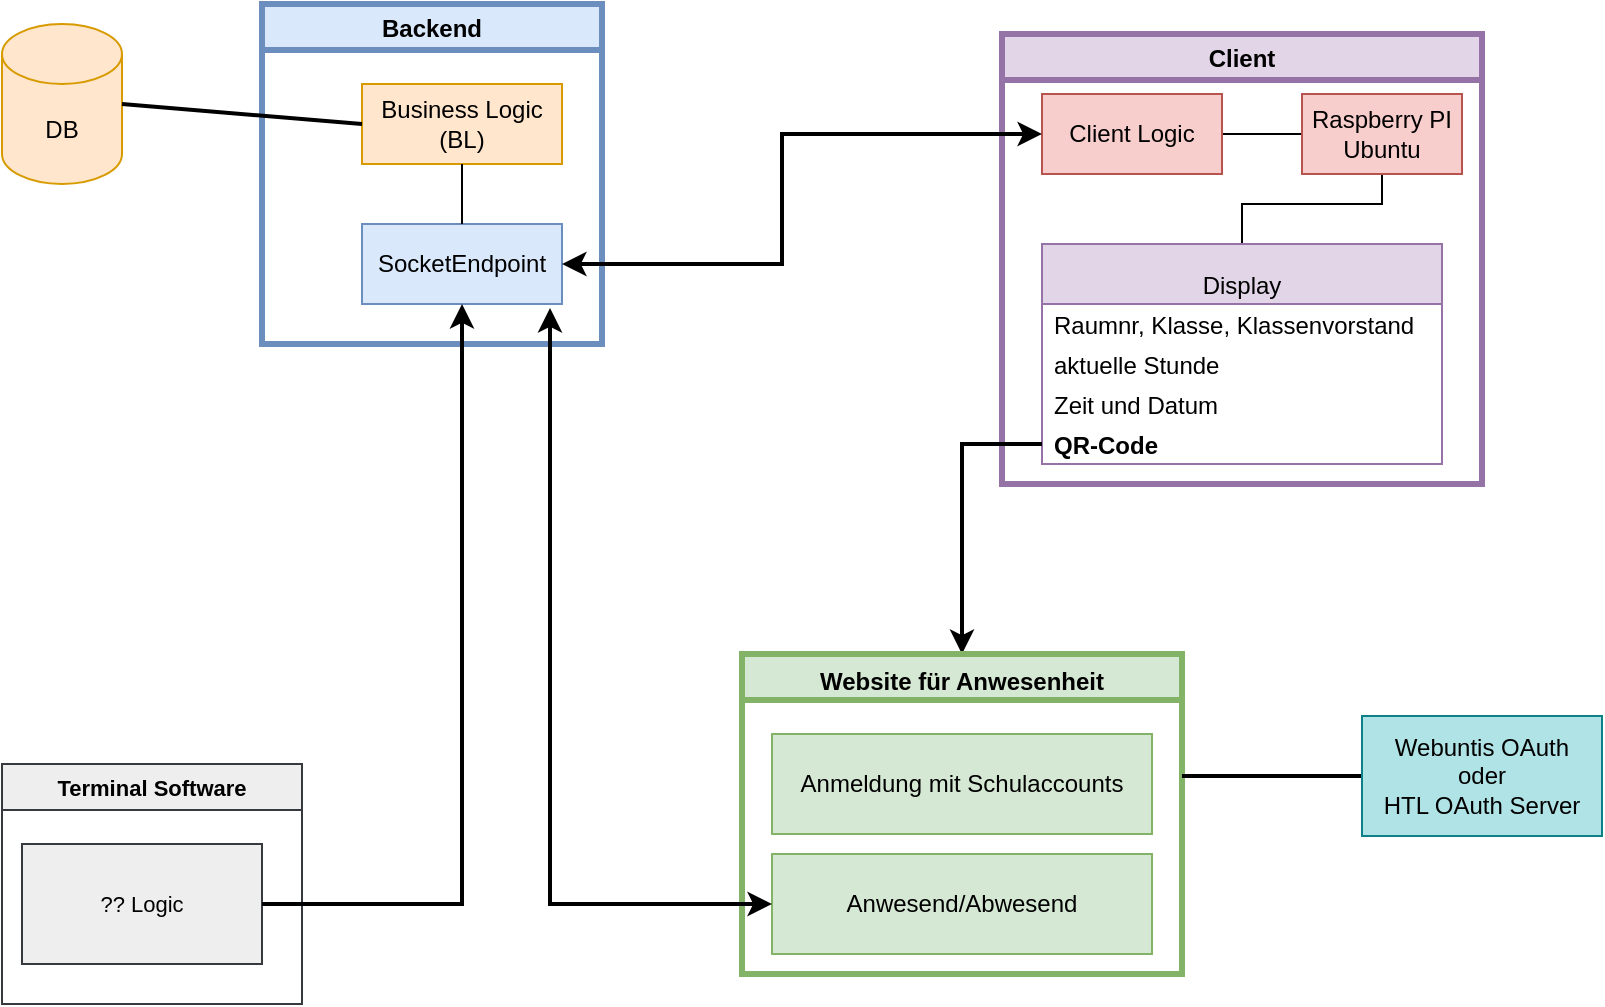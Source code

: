 <mxfile version="15.6.8" type="github">
  <diagram id="VIqUrMfN881pSGvHWkAi" name="Page-1">
    <mxGraphModel dx="813" dy="459" grid="1" gridSize="10" guides="1" tooltips="1" connect="1" arrows="1" fold="1" page="1" pageScale="1" pageWidth="827" pageHeight="1169" math="0" shadow="0">
      <root>
        <mxCell id="0" />
        <mxCell id="1" parent="0" />
        <mxCell id="ZtJjANbV4Lpw1nc10nZc-3" value="Backend" style="swimlane;align=center;fillColor=#dae8fc;strokeColor=#6c8ebf;strokeWidth=3;" parent="1" vertex="1">
          <mxGeometry x="140" y="30" width="170" height="170" as="geometry" />
        </mxCell>
        <mxCell id="ZtJjANbV4Lpw1nc10nZc-5" value="Business Logic&lt;br&gt;(BL)" style="rounded=0;whiteSpace=wrap;html=1;align=center;fillColor=#ffe6cc;strokeColor=#d79b00;" parent="ZtJjANbV4Lpw1nc10nZc-3" vertex="1">
          <mxGeometry x="50" y="40" width="100" height="40" as="geometry" />
        </mxCell>
        <mxCell id="ZtJjANbV4Lpw1nc10nZc-9" value="SocketEndpoint" style="rounded=0;whiteSpace=wrap;html=1;align=center;fillColor=#dae8fc;strokeColor=#6c8ebf;" parent="ZtJjANbV4Lpw1nc10nZc-3" vertex="1">
          <mxGeometry x="50" y="110" width="100" height="40" as="geometry" />
        </mxCell>
        <mxCell id="ZtJjANbV4Lpw1nc10nZc-10" value="" style="endArrow=none;startArrow=none;html=1;rounded=0;exitX=0.5;exitY=1;exitDx=0;exitDy=0;entryX=0.5;entryY=0;entryDx=0;entryDy=0;startFill=0;endFill=0;" parent="ZtJjANbV4Lpw1nc10nZc-3" source="ZtJjANbV4Lpw1nc10nZc-5" target="ZtJjANbV4Lpw1nc10nZc-9" edge="1">
          <mxGeometry width="50" height="50" relative="1" as="geometry">
            <mxPoint x="300" y="350" as="sourcePoint" />
            <mxPoint x="350" y="300" as="targetPoint" />
          </mxGeometry>
        </mxCell>
        <mxCell id="ZtJjANbV4Lpw1nc10nZc-6" value="DB" style="shape=cylinder3;whiteSpace=wrap;html=1;boundedLbl=1;backgroundOutline=1;size=15;align=center;fillColor=#ffe6cc;strokeColor=#d79b00;" parent="1" vertex="1">
          <mxGeometry x="10" y="40" width="60" height="80" as="geometry" />
        </mxCell>
        <mxCell id="ZtJjANbV4Lpw1nc10nZc-8" value="" style="endArrow=none;startArrow=none;html=1;rounded=0;exitX=1;exitY=0.5;exitDx=0;exitDy=0;exitPerimeter=0;entryX=0;entryY=0.5;entryDx=0;entryDy=0;endFill=0;startFill=0;strokeWidth=2;" parent="1" source="ZtJjANbV4Lpw1nc10nZc-6" target="ZtJjANbV4Lpw1nc10nZc-5" edge="1">
          <mxGeometry width="50" height="50" relative="1" as="geometry">
            <mxPoint x="460" y="420" as="sourcePoint" />
            <mxPoint x="110" y="110" as="targetPoint" />
          </mxGeometry>
        </mxCell>
        <mxCell id="ZtJjANbV4Lpw1nc10nZc-11" value="Client" style="swimlane;align=center;fillColor=#e1d5e7;strokeColor=#9673a6;verticalAlign=middle;strokeWidth=3;" parent="1" vertex="1">
          <mxGeometry x="510" y="45" width="240" height="225" as="geometry" />
        </mxCell>
        <mxCell id="ZtJjANbV4Lpw1nc10nZc-16" style="edgeStyle=orthogonalEdgeStyle;rounded=0;orthogonalLoop=1;jettySize=auto;html=1;entryX=1;entryY=0.5;entryDx=0;entryDy=0;startArrow=none;startFill=0;endArrow=none;endFill=0;" parent="ZtJjANbV4Lpw1nc10nZc-11" source="ZtJjANbV4Lpw1nc10nZc-13" target="ZtJjANbV4Lpw1nc10nZc-15" edge="1">
          <mxGeometry relative="1" as="geometry" />
        </mxCell>
        <mxCell id="N1tLH85BYtT5_raRtKyt-8" style="edgeStyle=orthogonalEdgeStyle;rounded=0;orthogonalLoop=1;jettySize=auto;html=1;entryX=0.5;entryY=0;entryDx=0;entryDy=0;startArrow=none;startFill=0;endArrow=none;endFill=0;" edge="1" parent="ZtJjANbV4Lpw1nc10nZc-11" source="ZtJjANbV4Lpw1nc10nZc-13" target="N1tLH85BYtT5_raRtKyt-2">
          <mxGeometry relative="1" as="geometry">
            <Array as="points">
              <mxPoint x="190" y="85" />
              <mxPoint x="120" y="85" />
            </Array>
          </mxGeometry>
        </mxCell>
        <mxCell id="ZtJjANbV4Lpw1nc10nZc-13" value="Raspberry PI&lt;br&gt;Ubuntu" style="rounded=0;whiteSpace=wrap;html=1;align=center;fillColor=#f8cecc;strokeColor=#b85450;" parent="ZtJjANbV4Lpw1nc10nZc-11" vertex="1">
          <mxGeometry x="150" y="30" width="80" height="40" as="geometry" />
        </mxCell>
        <mxCell id="ZtJjANbV4Lpw1nc10nZc-15" value="Client Logic" style="rounded=0;whiteSpace=wrap;html=1;align=center;fillColor=#f8cecc;strokeColor=#b85450;" parent="ZtJjANbV4Lpw1nc10nZc-11" vertex="1">
          <mxGeometry x="20" y="30" width="90" height="40" as="geometry" />
        </mxCell>
        <mxCell id="N1tLH85BYtT5_raRtKyt-2" value="Display" style="swimlane;fontStyle=0;childLayout=stackLayout;horizontal=1;startSize=30;horizontalStack=0;resizeParent=1;resizeParentMax=0;resizeLast=0;collapsible=1;marginBottom=0;align=center;verticalAlign=bottom;fillColor=#e1d5e7;strokeColor=#9673a6;" vertex="1" parent="ZtJjANbV4Lpw1nc10nZc-11">
          <mxGeometry x="20" y="105" width="200" height="110" as="geometry" />
        </mxCell>
        <mxCell id="N1tLH85BYtT5_raRtKyt-3" value="Raumnr, Klasse, Klassenvorstand" style="text;strokeColor=none;fillColor=none;align=left;verticalAlign=middle;spacingLeft=4;spacingRight=4;overflow=hidden;points=[[0,0.5],[1,0.5]];portConstraint=eastwest;rotatable=0;" vertex="1" parent="N1tLH85BYtT5_raRtKyt-2">
          <mxGeometry y="30" width="200" height="20" as="geometry" />
        </mxCell>
        <mxCell id="N1tLH85BYtT5_raRtKyt-4" value="aktuelle Stunde" style="text;strokeColor=none;fillColor=none;align=left;verticalAlign=middle;spacingLeft=4;spacingRight=4;overflow=hidden;points=[[0,0.5],[1,0.5]];portConstraint=eastwest;rotatable=0;" vertex="1" parent="N1tLH85BYtT5_raRtKyt-2">
          <mxGeometry y="50" width="200" height="20" as="geometry" />
        </mxCell>
        <mxCell id="N1tLH85BYtT5_raRtKyt-5" value="Zeit und Datum" style="text;strokeColor=none;fillColor=none;align=left;verticalAlign=middle;spacingLeft=4;spacingRight=4;overflow=hidden;points=[[0,0.5],[1,0.5]];portConstraint=eastwest;rotatable=0;" vertex="1" parent="N1tLH85BYtT5_raRtKyt-2">
          <mxGeometry y="70" width="200" height="20" as="geometry" />
        </mxCell>
        <mxCell id="N1tLH85BYtT5_raRtKyt-6" value="QR-Code" style="text;strokeColor=none;fillColor=none;align=left;verticalAlign=middle;spacingLeft=4;spacingRight=4;overflow=hidden;points=[[0,0.5],[1,0.5]];portConstraint=eastwest;rotatable=0;fontStyle=1" vertex="1" parent="N1tLH85BYtT5_raRtKyt-2">
          <mxGeometry y="90" width="200" height="20" as="geometry" />
        </mxCell>
        <mxCell id="ZtJjANbV4Lpw1nc10nZc-19" style="edgeStyle=orthogonalEdgeStyle;rounded=0;orthogonalLoop=1;jettySize=auto;html=1;entryX=1;entryY=0.5;entryDx=0;entryDy=0;startArrow=classic;startFill=1;endArrow=classic;endFill=1;strokeWidth=2;" parent="1" source="ZtJjANbV4Lpw1nc10nZc-15" target="ZtJjANbV4Lpw1nc10nZc-9" edge="1">
          <mxGeometry relative="1" as="geometry">
            <Array as="points">
              <mxPoint x="400" y="95" />
              <mxPoint x="400" y="160" />
            </Array>
          </mxGeometry>
        </mxCell>
        <mxCell id="N1tLH85BYtT5_raRtKyt-9" style="edgeStyle=orthogonalEdgeStyle;rounded=0;orthogonalLoop=1;jettySize=auto;html=1;startArrow=none;startFill=0;endArrow=classic;endFill=1;entryX=0.5;entryY=0;entryDx=0;entryDy=0;strokeWidth=2;" edge="1" parent="1" source="N1tLH85BYtT5_raRtKyt-6" target="N1tLH85BYtT5_raRtKyt-10">
          <mxGeometry relative="1" as="geometry">
            <mxPoint x="490" y="340" as="targetPoint" />
          </mxGeometry>
        </mxCell>
        <mxCell id="N1tLH85BYtT5_raRtKyt-10" value="Website für Anwesenheit" style="swimlane;align=center;verticalAlign=bottom;strokeWidth=3;fillColor=#d5e8d4;strokeColor=#82b366;" vertex="1" parent="1">
          <mxGeometry x="380" y="355" width="220" height="160" as="geometry" />
        </mxCell>
        <mxCell id="N1tLH85BYtT5_raRtKyt-13" value="Anmeldung mit Schulaccounts" style="rounded=0;whiteSpace=wrap;html=1;strokeWidth=1;align=center;verticalAlign=middle;fillColor=#d5e8d4;strokeColor=#82b366;" vertex="1" parent="N1tLH85BYtT5_raRtKyt-10">
          <mxGeometry x="15" y="40" width="190" height="50" as="geometry" />
        </mxCell>
        <mxCell id="N1tLH85BYtT5_raRtKyt-17" value="Anwesend/Abwesend" style="rounded=0;whiteSpace=wrap;html=1;strokeWidth=1;align=center;verticalAlign=middle;fillColor=#d5e8d4;strokeColor=#82b366;" vertex="1" parent="N1tLH85BYtT5_raRtKyt-10">
          <mxGeometry x="15" y="100" width="190" height="50" as="geometry" />
        </mxCell>
        <mxCell id="N1tLH85BYtT5_raRtKyt-23" style="edgeStyle=orthogonalEdgeStyle;rounded=0;orthogonalLoop=1;jettySize=auto;html=1;fontSize=11;startArrow=none;startFill=0;endArrow=none;endFill=0;strokeWidth=2;" edge="1" parent="1" source="N1tLH85BYtT5_raRtKyt-15">
          <mxGeometry relative="1" as="geometry">
            <mxPoint x="600" y="416" as="targetPoint" />
          </mxGeometry>
        </mxCell>
        <mxCell id="N1tLH85BYtT5_raRtKyt-15" value="Webuntis OAuth&lt;br&gt;oder&lt;br&gt;HTL OAuth Server" style="rounded=0;whiteSpace=wrap;html=1;strokeWidth=1;align=center;verticalAlign=middle;fillColor=#b0e3e6;strokeColor=#0e8088;" vertex="1" parent="1">
          <mxGeometry x="690" y="386" width="120" height="60" as="geometry" />
        </mxCell>
        <mxCell id="N1tLH85BYtT5_raRtKyt-18" style="edgeStyle=orthogonalEdgeStyle;rounded=0;orthogonalLoop=1;jettySize=auto;html=1;entryX=0.94;entryY=1.05;entryDx=0;entryDy=0;entryPerimeter=0;startArrow=classic;startFill=1;endArrow=classic;endFill=1;fontSize=11;strokeWidth=2;" edge="1" parent="1" source="N1tLH85BYtT5_raRtKyt-17" target="ZtJjANbV4Lpw1nc10nZc-9">
          <mxGeometry relative="1" as="geometry" />
        </mxCell>
        <mxCell id="N1tLH85BYtT5_raRtKyt-20" value="Terminal Software" style="swimlane;fontSize=11;strokeWidth=1;align=center;verticalAlign=middle;fillColor=#eeeeee;strokeColor=#36393d;" vertex="1" parent="1">
          <mxGeometry x="10" y="410" width="150" height="120" as="geometry" />
        </mxCell>
        <mxCell id="N1tLH85BYtT5_raRtKyt-21" value="?? Logic" style="rounded=0;whiteSpace=wrap;html=1;fontSize=11;strokeWidth=1;align=center;verticalAlign=middle;fillColor=#eeeeee;strokeColor=#36393d;" vertex="1" parent="N1tLH85BYtT5_raRtKyt-20">
          <mxGeometry x="10" y="40" width="120" height="60" as="geometry" />
        </mxCell>
        <mxCell id="N1tLH85BYtT5_raRtKyt-22" style="edgeStyle=orthogonalEdgeStyle;rounded=0;orthogonalLoop=1;jettySize=auto;html=1;entryX=0.5;entryY=1;entryDx=0;entryDy=0;fontSize=11;startArrow=none;startFill=0;endArrow=classic;endFill=1;strokeWidth=2;" edge="1" parent="1" source="N1tLH85BYtT5_raRtKyt-21" target="ZtJjANbV4Lpw1nc10nZc-9">
          <mxGeometry relative="1" as="geometry" />
        </mxCell>
      </root>
    </mxGraphModel>
  </diagram>
</mxfile>
